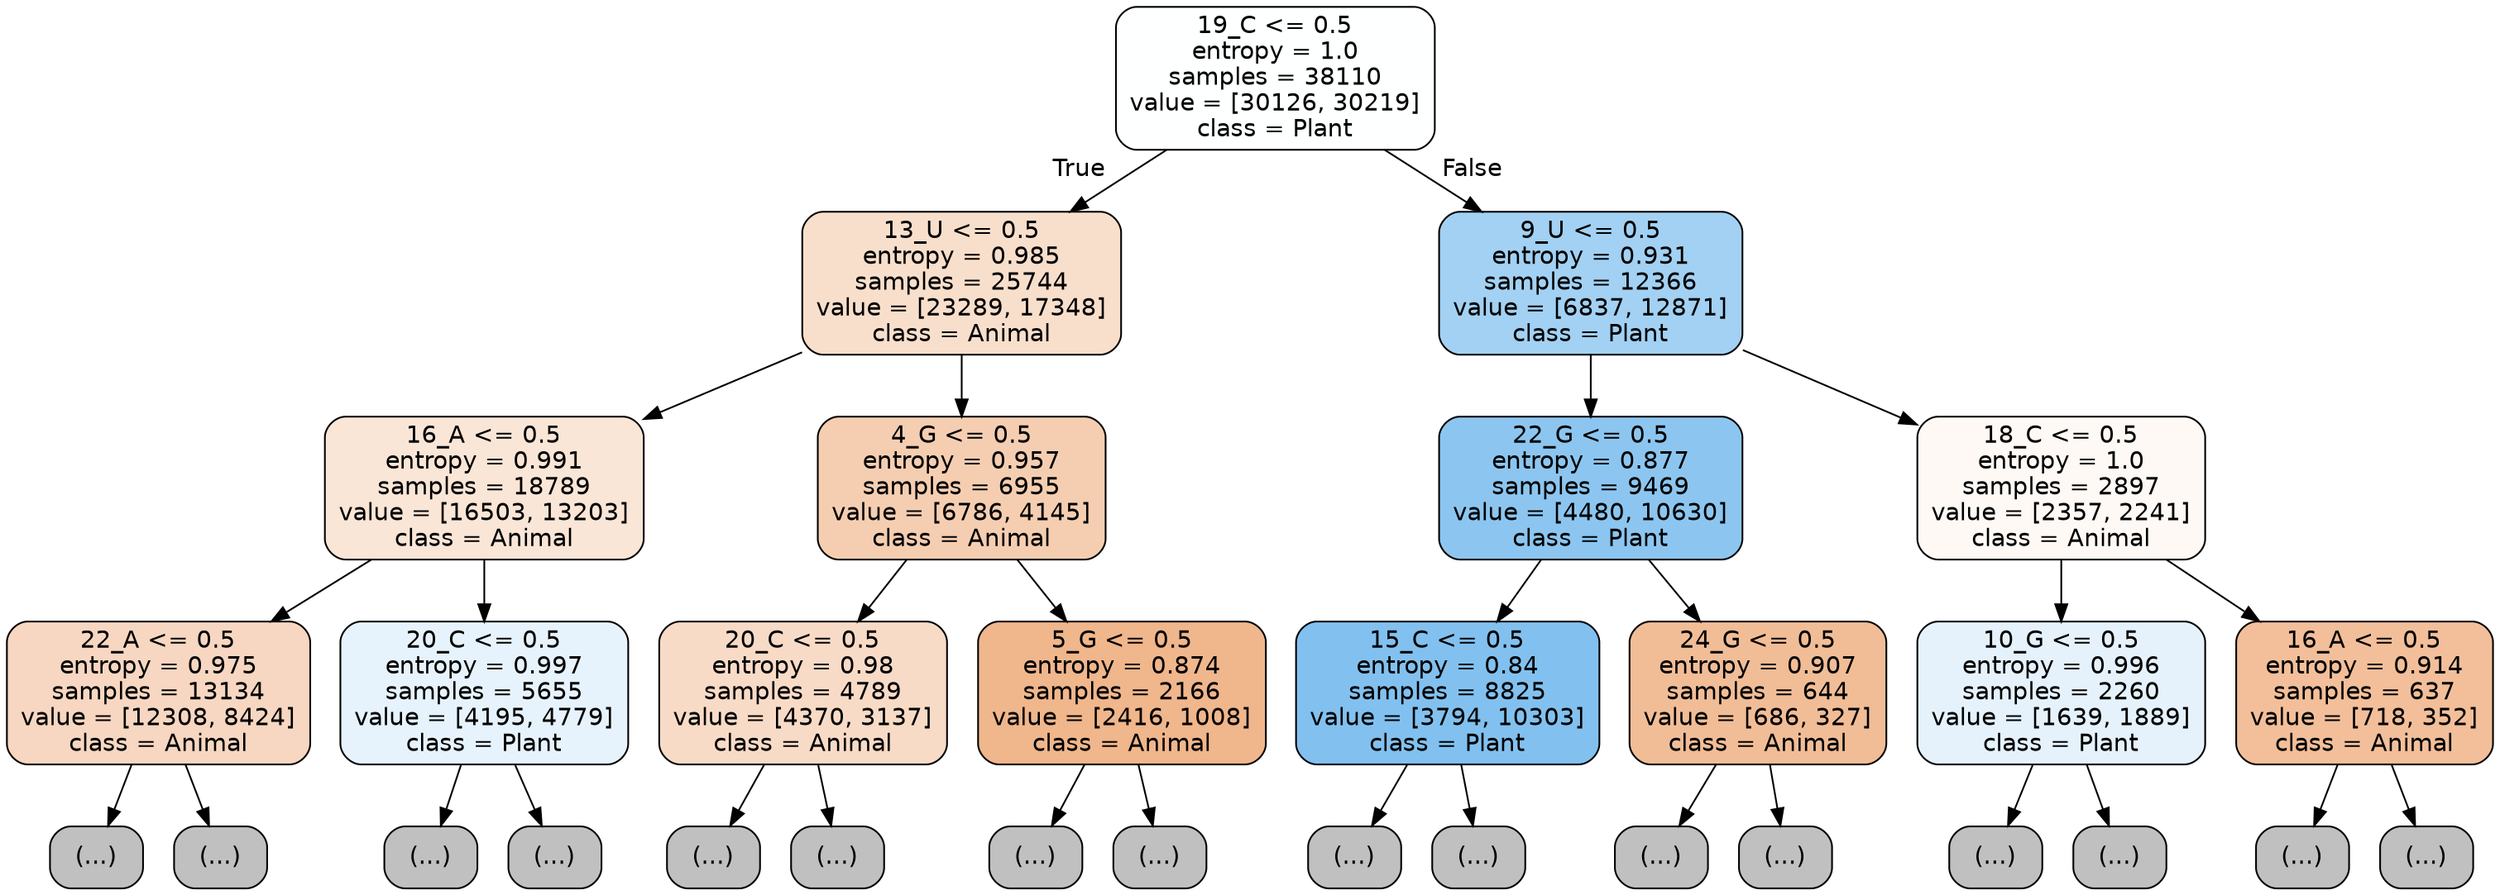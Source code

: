 digraph Tree {
node [shape=box, style="filled, rounded", color="black", fontname="helvetica"] ;
edge [fontname="helvetica"] ;
0 [label="19_C <= 0.5\nentropy = 1.0\nsamples = 38110\nvalue = [30126, 30219]\nclass = Plant", fillcolor="#feffff"] ;
1 [label="13_U <= 0.5\nentropy = 0.985\nsamples = 25744\nvalue = [23289, 17348]\nclass = Animal", fillcolor="#f8dfcc"] ;
0 -> 1 [labeldistance=2.5, labelangle=45, headlabel="True"] ;
2 [label="16_A <= 0.5\nentropy = 0.991\nsamples = 18789\nvalue = [16503, 13203]\nclass = Animal", fillcolor="#fae6d7"] ;
1 -> 2 ;
3 [label="22_A <= 0.5\nentropy = 0.975\nsamples = 13134\nvalue = [12308, 8424]\nclass = Animal", fillcolor="#f7d7c1"] ;
2 -> 3 ;
4 [label="(...)", fillcolor="#C0C0C0"] ;
3 -> 4 ;
6023 [label="(...)", fillcolor="#C0C0C0"] ;
3 -> 6023 ;
6764 [label="20_C <= 0.5\nentropy = 0.997\nsamples = 5655\nvalue = [4195, 4779]\nclass = Plant", fillcolor="#e7f3fc"] ;
2 -> 6764 ;
6765 [label="(...)", fillcolor="#C0C0C0"] ;
6764 -> 6765 ;
8450 [label="(...)", fillcolor="#C0C0C0"] ;
6764 -> 8450 ;
9013 [label="4_G <= 0.5\nentropy = 0.957\nsamples = 6955\nvalue = [6786, 4145]\nclass = Animal", fillcolor="#f5ceb2"] ;
1 -> 9013 ;
9014 [label="20_C <= 0.5\nentropy = 0.98\nsamples = 4789\nvalue = [4370, 3137]\nclass = Animal", fillcolor="#f8dbc7"] ;
9013 -> 9014 ;
9015 [label="(...)", fillcolor="#C0C0C0"] ;
9014 -> 9015 ;
10898 [label="(...)", fillcolor="#C0C0C0"] ;
9014 -> 10898 ;
11531 [label="5_G <= 0.5\nentropy = 0.874\nsamples = 2166\nvalue = [2416, 1008]\nclass = Animal", fillcolor="#f0b68c"] ;
9013 -> 11531 ;
11532 [label="(...)", fillcolor="#C0C0C0"] ;
11531 -> 11532 ;
12277 [label="(...)", fillcolor="#C0C0C0"] ;
11531 -> 12277 ;
12616 [label="9_U <= 0.5\nentropy = 0.931\nsamples = 12366\nvalue = [6837, 12871]\nclass = Plant", fillcolor="#a2d1f3"] ;
0 -> 12616 [labeldistance=2.5, labelangle=-45, headlabel="False"] ;
12617 [label="22_G <= 0.5\nentropy = 0.877\nsamples = 9469\nvalue = [4480, 10630]\nclass = Plant", fillcolor="#8cc6f0"] ;
12616 -> 12617 ;
12618 [label="15_C <= 0.5\nentropy = 0.84\nsamples = 8825\nvalue = [3794, 10303]\nclass = Plant", fillcolor="#82c1ef"] ;
12617 -> 12618 ;
12619 [label="(...)", fillcolor="#C0C0C0"] ;
12618 -> 12619 ;
14606 [label="(...)", fillcolor="#C0C0C0"] ;
12618 -> 14606 ;
15199 [label="24_G <= 0.5\nentropy = 0.907\nsamples = 644\nvalue = [686, 327]\nclass = Animal", fillcolor="#f1bd97"] ;
12617 -> 15199 ;
15200 [label="(...)", fillcolor="#C0C0C0"] ;
15199 -> 15200 ;
15499 [label="(...)", fillcolor="#C0C0C0"] ;
15199 -> 15499 ;
15518 [label="18_C <= 0.5\nentropy = 1.0\nsamples = 2897\nvalue = [2357, 2241]\nclass = Animal", fillcolor="#fef9f5"] ;
12616 -> 15518 ;
15519 [label="10_G <= 0.5\nentropy = 0.996\nsamples = 2260\nvalue = [1639, 1889]\nclass = Plant", fillcolor="#e5f2fc"] ;
15518 -> 15519 ;
15520 [label="(...)", fillcolor="#C0C0C0"] ;
15519 -> 15520 ;
16149 [label="(...)", fillcolor="#C0C0C0"] ;
15519 -> 16149 ;
16414 [label="16_A <= 0.5\nentropy = 0.914\nsamples = 637\nvalue = [718, 352]\nclass = Animal", fillcolor="#f2bf9a"] ;
15518 -> 16414 ;
16415 [label="(...)", fillcolor="#C0C0C0"] ;
16414 -> 16415 ;
16616 [label="(...)", fillcolor="#C0C0C0"] ;
16414 -> 16616 ;
}
